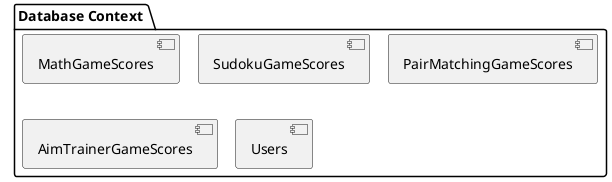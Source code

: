 @startuml Statistics Package
!pragma layout smetana

package "Database Context " {

    [MathGameScores]
    [SudokuGameScores]
    [PairMatchingGameScores]
    [AimTrainerGameScores]
    [Users]

    
}


@enduml